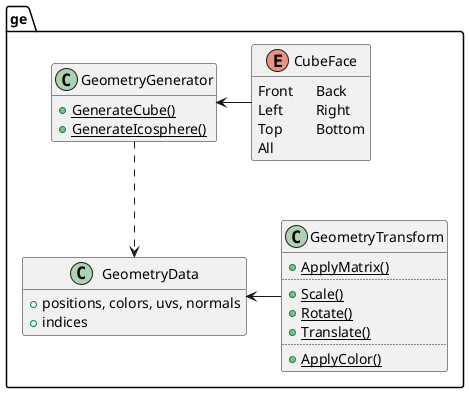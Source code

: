 @startuml
set separator ::

enum ge::CubeFace {
	Front  	Back
	Left   	Right
	Top    	Bottom
	All
}
hide CubeFace methods

class ge::GeometryData {
	+positions, colors, uvs, normals
	+indices
}
hide GeometryData methods

class ge::GeometryGenerator {
	{static} +GenerateCube()
	{static} +GenerateIcosphere()
}
hide GeometryGenerator fields

class ge::GeometryTransform {
	{static} +ApplyMatrix()
	..
	{static} +Scale()
	{static} +Rotate()
	{static} +Translate()
	..
	{static} +ApplyColor()
}
hide GeometryTransform fields

GeometryGenerator <-right- CubeFace

GeometryData <.up. GeometryGenerator
GeometryData <-right- GeometryTransform

@enduml
